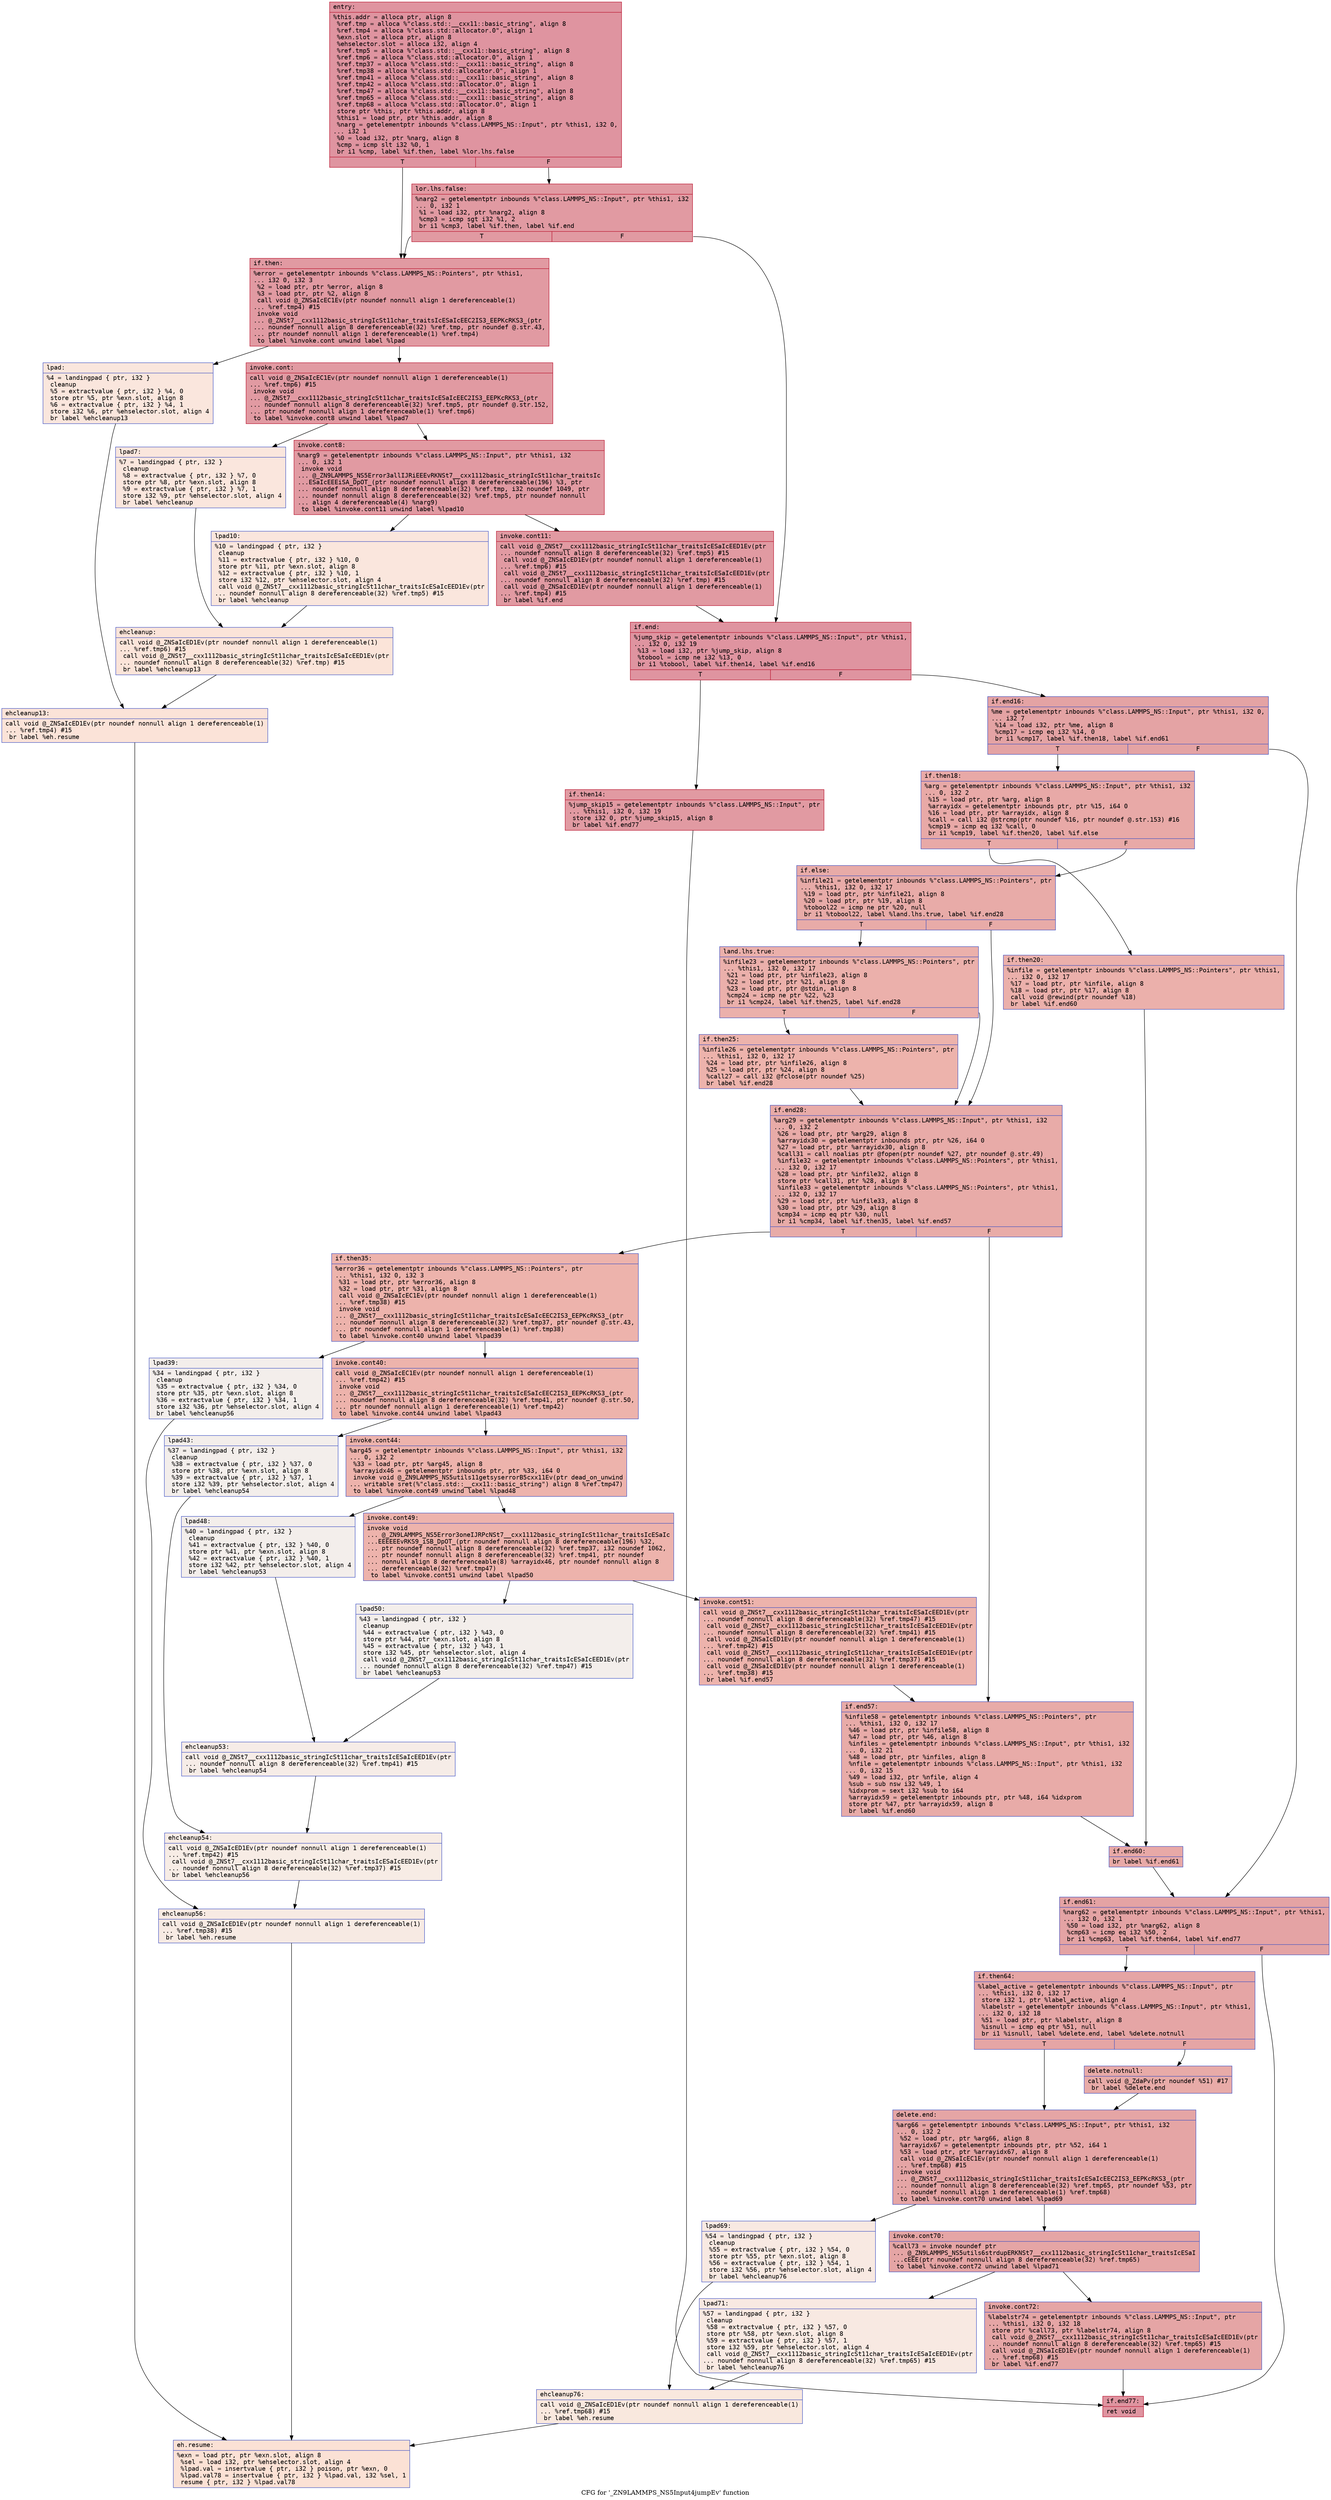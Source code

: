 digraph "CFG for '_ZN9LAMMPS_NS5Input4jumpEv' function" {
	label="CFG for '_ZN9LAMMPS_NS5Input4jumpEv' function";

	Node0x5628735e05b0 [shape=record,color="#b70d28ff", style=filled, fillcolor="#b70d2870" fontname="Courier",label="{entry:\l|  %this.addr = alloca ptr, align 8\l  %ref.tmp = alloca %\"class.std::__cxx11::basic_string\", align 8\l  %ref.tmp4 = alloca %\"class.std::allocator.0\", align 1\l  %exn.slot = alloca ptr, align 8\l  %ehselector.slot = alloca i32, align 4\l  %ref.tmp5 = alloca %\"class.std::__cxx11::basic_string\", align 8\l  %ref.tmp6 = alloca %\"class.std::allocator.0\", align 1\l  %ref.tmp37 = alloca %\"class.std::__cxx11::basic_string\", align 8\l  %ref.tmp38 = alloca %\"class.std::allocator.0\", align 1\l  %ref.tmp41 = alloca %\"class.std::__cxx11::basic_string\", align 8\l  %ref.tmp42 = alloca %\"class.std::allocator.0\", align 1\l  %ref.tmp47 = alloca %\"class.std::__cxx11::basic_string\", align 8\l  %ref.tmp65 = alloca %\"class.std::__cxx11::basic_string\", align 8\l  %ref.tmp68 = alloca %\"class.std::allocator.0\", align 1\l  store ptr %this, ptr %this.addr, align 8\l  %this1 = load ptr, ptr %this.addr, align 8\l  %narg = getelementptr inbounds %\"class.LAMMPS_NS::Input\", ptr %this1, i32 0,\l... i32 1\l  %0 = load i32, ptr %narg, align 8\l  %cmp = icmp slt i32 %0, 1\l  br i1 %cmp, label %if.then, label %lor.lhs.false\l|{<s0>T|<s1>F}}"];
	Node0x5628735e05b0:s0 -> Node0x5628735e44c0[tooltip="entry -> if.then\nProbability 37.50%" ];
	Node0x5628735e05b0:s1 -> Node0x5628735e4530[tooltip="entry -> lor.lhs.false\nProbability 62.50%" ];
	Node0x5628735e4530 [shape=record,color="#b70d28ff", style=filled, fillcolor="#bb1b2c70" fontname="Courier",label="{lor.lhs.false:\l|  %narg2 = getelementptr inbounds %\"class.LAMMPS_NS::Input\", ptr %this1, i32\l... 0, i32 1\l  %1 = load i32, ptr %narg2, align 8\l  %cmp3 = icmp sgt i32 %1, 2\l  br i1 %cmp3, label %if.then, label %if.end\l|{<s0>T|<s1>F}}"];
	Node0x5628735e4530:s0 -> Node0x5628735e44c0[tooltip="lor.lhs.false -> if.then\nProbability 50.00%" ];
	Node0x5628735e4530:s1 -> Node0x5628735e4870[tooltip="lor.lhs.false -> if.end\nProbability 50.00%" ];
	Node0x5628735e44c0 [shape=record,color="#b70d28ff", style=filled, fillcolor="#bb1b2c70" fontname="Courier",label="{if.then:\l|  %error = getelementptr inbounds %\"class.LAMMPS_NS::Pointers\", ptr %this1,\l... i32 0, i32 3\l  %2 = load ptr, ptr %error, align 8\l  %3 = load ptr, ptr %2, align 8\l  call void @_ZNSaIcEC1Ev(ptr noundef nonnull align 1 dereferenceable(1)\l... %ref.tmp4) #15\l  invoke void\l... @_ZNSt7__cxx1112basic_stringIcSt11char_traitsIcESaIcEEC2IS3_EEPKcRKS3_(ptr\l... noundef nonnull align 8 dereferenceable(32) %ref.tmp, ptr noundef @.str.43,\l... ptr noundef nonnull align 1 dereferenceable(1) %ref.tmp4)\l          to label %invoke.cont unwind label %lpad\l}"];
	Node0x5628735e44c0 -> Node0x5628735e4e80[tooltip="if.then -> invoke.cont\nProbability 100.00%" ];
	Node0x5628735e44c0 -> Node0x5628735e4f00[tooltip="if.then -> lpad\nProbability 0.00%" ];
	Node0x5628735e4e80 [shape=record,color="#b70d28ff", style=filled, fillcolor="#bb1b2c70" fontname="Courier",label="{invoke.cont:\l|  call void @_ZNSaIcEC1Ev(ptr noundef nonnull align 1 dereferenceable(1)\l... %ref.tmp6) #15\l  invoke void\l... @_ZNSt7__cxx1112basic_stringIcSt11char_traitsIcESaIcEEC2IS3_EEPKcRKS3_(ptr\l... noundef nonnull align 8 dereferenceable(32) %ref.tmp5, ptr noundef @.str.152,\l... ptr noundef nonnull align 1 dereferenceable(1) %ref.tmp6)\l          to label %invoke.cont8 unwind label %lpad7\l}"];
	Node0x5628735e4e80 -> Node0x5628735e5220[tooltip="invoke.cont -> invoke.cont8\nProbability 100.00%" ];
	Node0x5628735e4e80 -> Node0x5628735e5270[tooltip="invoke.cont -> lpad7\nProbability 0.00%" ];
	Node0x5628735e5220 [shape=record,color="#b70d28ff", style=filled, fillcolor="#bb1b2c70" fontname="Courier",label="{invoke.cont8:\l|  %narg9 = getelementptr inbounds %\"class.LAMMPS_NS::Input\", ptr %this1, i32\l... 0, i32 1\l  invoke void\l... @_ZN9LAMMPS_NS5Error3allIJRiEEEvRKNSt7__cxx1112basic_stringIcSt11char_traitsIc\l...ESaIcEEEiSA_DpOT_(ptr noundef nonnull align 8 dereferenceable(196) %3, ptr\l... noundef nonnull align 8 dereferenceable(32) %ref.tmp, i32 noundef 1049, ptr\l... noundef nonnull align 8 dereferenceable(32) %ref.tmp5, ptr noundef nonnull\l... align 4 dereferenceable(4) %narg9)\l          to label %invoke.cont11 unwind label %lpad10\l}"];
	Node0x5628735e5220 -> Node0x5628735e51d0[tooltip="invoke.cont8 -> invoke.cont11\nProbability 100.00%" ];
	Node0x5628735e5220 -> Node0x5628735e5600[tooltip="invoke.cont8 -> lpad10\nProbability 0.00%" ];
	Node0x5628735e51d0 [shape=record,color="#b70d28ff", style=filled, fillcolor="#bb1b2c70" fontname="Courier",label="{invoke.cont11:\l|  call void @_ZNSt7__cxx1112basic_stringIcSt11char_traitsIcESaIcEED1Ev(ptr\l... noundef nonnull align 8 dereferenceable(32) %ref.tmp5) #15\l  call void @_ZNSaIcED1Ev(ptr noundef nonnull align 1 dereferenceable(1)\l... %ref.tmp6) #15\l  call void @_ZNSt7__cxx1112basic_stringIcSt11char_traitsIcESaIcEED1Ev(ptr\l... noundef nonnull align 8 dereferenceable(32) %ref.tmp) #15\l  call void @_ZNSaIcED1Ev(ptr noundef nonnull align 1 dereferenceable(1)\l... %ref.tmp4) #15\l  br label %if.end\l}"];
	Node0x5628735e51d0 -> Node0x5628735e4870[tooltip="invoke.cont11 -> if.end\nProbability 100.00%" ];
	Node0x5628735e4f00 [shape=record,color="#3d50c3ff", style=filled, fillcolor="#f3c7b170" fontname="Courier",label="{lpad:\l|  %4 = landingpad \{ ptr, i32 \}\l          cleanup\l  %5 = extractvalue \{ ptr, i32 \} %4, 0\l  store ptr %5, ptr %exn.slot, align 8\l  %6 = extractvalue \{ ptr, i32 \} %4, 1\l  store i32 %6, ptr %ehselector.slot, align 4\l  br label %ehcleanup13\l}"];
	Node0x5628735e4f00 -> Node0x5628735e5f60[tooltip="lpad -> ehcleanup13\nProbability 100.00%" ];
	Node0x5628735e5270 [shape=record,color="#3d50c3ff", style=filled, fillcolor="#f3c7b170" fontname="Courier",label="{lpad7:\l|  %7 = landingpad \{ ptr, i32 \}\l          cleanup\l  %8 = extractvalue \{ ptr, i32 \} %7, 0\l  store ptr %8, ptr %exn.slot, align 8\l  %9 = extractvalue \{ ptr, i32 \} %7, 1\l  store i32 %9, ptr %ehselector.slot, align 4\l  br label %ehcleanup\l}"];
	Node0x5628735e5270 -> Node0x5628735e6260[tooltip="lpad7 -> ehcleanup\nProbability 100.00%" ];
	Node0x5628735e5600 [shape=record,color="#3d50c3ff", style=filled, fillcolor="#f3c7b170" fontname="Courier",label="{lpad10:\l|  %10 = landingpad \{ ptr, i32 \}\l          cleanup\l  %11 = extractvalue \{ ptr, i32 \} %10, 0\l  store ptr %11, ptr %exn.slot, align 8\l  %12 = extractvalue \{ ptr, i32 \} %10, 1\l  store i32 %12, ptr %ehselector.slot, align 4\l  call void @_ZNSt7__cxx1112basic_stringIcSt11char_traitsIcESaIcEED1Ev(ptr\l... noundef nonnull align 8 dereferenceable(32) %ref.tmp5) #15\l  br label %ehcleanup\l}"];
	Node0x5628735e5600 -> Node0x5628735e6260[tooltip="lpad10 -> ehcleanup\nProbability 100.00%" ];
	Node0x5628735e6260 [shape=record,color="#3d50c3ff", style=filled, fillcolor="#f5c1a970" fontname="Courier",label="{ehcleanup:\l|  call void @_ZNSaIcED1Ev(ptr noundef nonnull align 1 dereferenceable(1)\l... %ref.tmp6) #15\l  call void @_ZNSt7__cxx1112basic_stringIcSt11char_traitsIcESaIcEED1Ev(ptr\l... noundef nonnull align 8 dereferenceable(32) %ref.tmp) #15\l  br label %ehcleanup13\l}"];
	Node0x5628735e6260 -> Node0x5628735e5f60[tooltip="ehcleanup -> ehcleanup13\nProbability 100.00%" ];
	Node0x5628735e5f60 [shape=record,color="#3d50c3ff", style=filled, fillcolor="#f6bfa670" fontname="Courier",label="{ehcleanup13:\l|  call void @_ZNSaIcED1Ev(ptr noundef nonnull align 1 dereferenceable(1)\l... %ref.tmp4) #15\l  br label %eh.resume\l}"];
	Node0x5628735e5f60 -> Node0x5628735e6b10[tooltip="ehcleanup13 -> eh.resume\nProbability 100.00%" ];
	Node0x5628735e4870 [shape=record,color="#b70d28ff", style=filled, fillcolor="#b70d2870" fontname="Courier",label="{if.end:\l|  %jump_skip = getelementptr inbounds %\"class.LAMMPS_NS::Input\", ptr %this1,\l... i32 0, i32 19\l  %13 = load i32, ptr %jump_skip, align 8\l  %tobool = icmp ne i32 %13, 0\l  br i1 %tobool, label %if.then14, label %if.end16\l|{<s0>T|<s1>F}}"];
	Node0x5628735e4870:s0 -> Node0x5628735e6dd0[tooltip="if.end -> if.then14\nProbability 62.50%" ];
	Node0x5628735e4870:s1 -> Node0x5628735e6e50[tooltip="if.end -> if.end16\nProbability 37.50%" ];
	Node0x5628735e6dd0 [shape=record,color="#b70d28ff", style=filled, fillcolor="#bb1b2c70" fontname="Courier",label="{if.then14:\l|  %jump_skip15 = getelementptr inbounds %\"class.LAMMPS_NS::Input\", ptr\l... %this1, i32 0, i32 19\l  store i32 0, ptr %jump_skip15, align 8\l  br label %if.end77\l}"];
	Node0x5628735e6dd0 -> Node0x5628735e7110[tooltip="if.then14 -> if.end77\nProbability 100.00%" ];
	Node0x5628735e6e50 [shape=record,color="#3d50c3ff", style=filled, fillcolor="#c32e3170" fontname="Courier",label="{if.end16:\l|  %me = getelementptr inbounds %\"class.LAMMPS_NS::Input\", ptr %this1, i32 0,\l... i32 7\l  %14 = load i32, ptr %me, align 8\l  %cmp17 = icmp eq i32 %14, 0\l  br i1 %cmp17, label %if.then18, label %if.end61\l|{<s0>T|<s1>F}}"];
	Node0x5628735e6e50:s0 -> Node0x5628735e7410[tooltip="if.end16 -> if.then18\nProbability 37.50%" ];
	Node0x5628735e6e50:s1 -> Node0x5628735e7490[tooltip="if.end16 -> if.end61\nProbability 62.50%" ];
	Node0x5628735e7410 [shape=record,color="#3d50c3ff", style=filled, fillcolor="#ca3b3770" fontname="Courier",label="{if.then18:\l|  %arg = getelementptr inbounds %\"class.LAMMPS_NS::Input\", ptr %this1, i32\l... 0, i32 2\l  %15 = load ptr, ptr %arg, align 8\l  %arrayidx = getelementptr inbounds ptr, ptr %15, i64 0\l  %16 = load ptr, ptr %arrayidx, align 8\l  %call = call i32 @strcmp(ptr noundef %16, ptr noundef @.str.153) #16\l  %cmp19 = icmp eq i32 %call, 0\l  br i1 %cmp19, label %if.then20, label %if.else\l|{<s0>T|<s1>F}}"];
	Node0x5628735e7410:s0 -> Node0x5628735e4a70[tooltip="if.then18 -> if.then20\nProbability 37.50%" ];
	Node0x5628735e7410:s1 -> Node0x5628735e4af0[tooltip="if.then18 -> if.else\nProbability 62.50%" ];
	Node0x5628735e4a70 [shape=record,color="#3d50c3ff", style=filled, fillcolor="#d24b4070" fontname="Courier",label="{if.then20:\l|  %infile = getelementptr inbounds %\"class.LAMMPS_NS::Pointers\", ptr %this1,\l... i32 0, i32 17\l  %17 = load ptr, ptr %infile, align 8\l  %18 = load ptr, ptr %17, align 8\l  call void @rewind(ptr noundef %18)\l  br label %if.end60\l}"];
	Node0x5628735e4a70 -> Node0x5628735e8300[tooltip="if.then20 -> if.end60\nProbability 100.00%" ];
	Node0x5628735e4af0 [shape=record,color="#3d50c3ff", style=filled, fillcolor="#cc403a70" fontname="Courier",label="{if.else:\l|  %infile21 = getelementptr inbounds %\"class.LAMMPS_NS::Pointers\", ptr\l... %this1, i32 0, i32 17\l  %19 = load ptr, ptr %infile21, align 8\l  %20 = load ptr, ptr %19, align 8\l  %tobool22 = icmp ne ptr %20, null\l  br i1 %tobool22, label %land.lhs.true, label %if.end28\l|{<s0>T|<s1>F}}"];
	Node0x5628735e4af0:s0 -> Node0x5628735e8700[tooltip="if.else -> land.lhs.true\nProbability 62.50%" ];
	Node0x5628735e4af0:s1 -> Node0x5628735e8780[tooltip="if.else -> if.end28\nProbability 37.50%" ];
	Node0x5628735e8700 [shape=record,color="#3d50c3ff", style=filled, fillcolor="#d24b4070" fontname="Courier",label="{land.lhs.true:\l|  %infile23 = getelementptr inbounds %\"class.LAMMPS_NS::Pointers\", ptr\l... %this1, i32 0, i32 17\l  %21 = load ptr, ptr %infile23, align 8\l  %22 = load ptr, ptr %21, align 8\l  %23 = load ptr, ptr @stdin, align 8\l  %cmp24 = icmp ne ptr %22, %23\l  br i1 %cmp24, label %if.then25, label %if.end28\l|{<s0>T|<s1>F}}"];
	Node0x5628735e8700:s0 -> Node0x5628735e8c10[tooltip="land.lhs.true -> if.then25\nProbability 62.50%" ];
	Node0x5628735e8700:s1 -> Node0x5628735e8780[tooltip="land.lhs.true -> if.end28\nProbability 37.50%" ];
	Node0x5628735e8c10 [shape=record,color="#3d50c3ff", style=filled, fillcolor="#d6524470" fontname="Courier",label="{if.then25:\l|  %infile26 = getelementptr inbounds %\"class.LAMMPS_NS::Pointers\", ptr\l... %this1, i32 0, i32 17\l  %24 = load ptr, ptr %infile26, align 8\l  %25 = load ptr, ptr %24, align 8\l  %call27 = call i32 @fclose(ptr noundef %25)\l  br label %if.end28\l}"];
	Node0x5628735e8c10 -> Node0x5628735e8780[tooltip="if.then25 -> if.end28\nProbability 100.00%" ];
	Node0x5628735e8780 [shape=record,color="#3d50c3ff", style=filled, fillcolor="#cc403a70" fontname="Courier",label="{if.end28:\l|  %arg29 = getelementptr inbounds %\"class.LAMMPS_NS::Input\", ptr %this1, i32\l... 0, i32 2\l  %26 = load ptr, ptr %arg29, align 8\l  %arrayidx30 = getelementptr inbounds ptr, ptr %26, i64 0\l  %27 = load ptr, ptr %arrayidx30, align 8\l  %call31 = call noalias ptr @fopen(ptr noundef %27, ptr noundef @.str.49)\l  %infile32 = getelementptr inbounds %\"class.LAMMPS_NS::Pointers\", ptr %this1,\l... i32 0, i32 17\l  %28 = load ptr, ptr %infile32, align 8\l  store ptr %call31, ptr %28, align 8\l  %infile33 = getelementptr inbounds %\"class.LAMMPS_NS::Pointers\", ptr %this1,\l... i32 0, i32 17\l  %29 = load ptr, ptr %infile33, align 8\l  %30 = load ptr, ptr %29, align 8\l  %cmp34 = icmp eq ptr %30, null\l  br i1 %cmp34, label %if.then35, label %if.end57\l|{<s0>T|<s1>F}}"];
	Node0x5628735e8780:s0 -> Node0x5628735e9920[tooltip="if.end28 -> if.then35\nProbability 37.50%" ];
	Node0x5628735e8780:s1 -> Node0x5628735e99a0[tooltip="if.end28 -> if.end57\nProbability 62.50%" ];
	Node0x5628735e9920 [shape=record,color="#3d50c3ff", style=filled, fillcolor="#d6524470" fontname="Courier",label="{if.then35:\l|  %error36 = getelementptr inbounds %\"class.LAMMPS_NS::Pointers\", ptr\l... %this1, i32 0, i32 3\l  %31 = load ptr, ptr %error36, align 8\l  %32 = load ptr, ptr %31, align 8\l  call void @_ZNSaIcEC1Ev(ptr noundef nonnull align 1 dereferenceable(1)\l... %ref.tmp38) #15\l  invoke void\l... @_ZNSt7__cxx1112basic_stringIcSt11char_traitsIcESaIcEEC2IS3_EEPKcRKS3_(ptr\l... noundef nonnull align 8 dereferenceable(32) %ref.tmp37, ptr noundef @.str.43,\l... ptr noundef nonnull align 1 dereferenceable(1) %ref.tmp38)\l          to label %invoke.cont40 unwind label %lpad39\l}"];
	Node0x5628735e9920 -> Node0x5628735e9e30[tooltip="if.then35 -> invoke.cont40\nProbability 100.00%" ];
	Node0x5628735e9920 -> Node0x5628735e9eb0[tooltip="if.then35 -> lpad39\nProbability 0.00%" ];
	Node0x5628735e9e30 [shape=record,color="#3d50c3ff", style=filled, fillcolor="#d6524470" fontname="Courier",label="{invoke.cont40:\l|  call void @_ZNSaIcEC1Ev(ptr noundef nonnull align 1 dereferenceable(1)\l... %ref.tmp42) #15\l  invoke void\l... @_ZNSt7__cxx1112basic_stringIcSt11char_traitsIcESaIcEEC2IS3_EEPKcRKS3_(ptr\l... noundef nonnull align 8 dereferenceable(32) %ref.tmp41, ptr noundef @.str.50,\l... ptr noundef nonnull align 1 dereferenceable(1) %ref.tmp42)\l          to label %invoke.cont44 unwind label %lpad43\l}"];
	Node0x5628735e9e30 -> Node0x5628735ea230[tooltip="invoke.cont40 -> invoke.cont44\nProbability 100.00%" ];
	Node0x5628735e9e30 -> Node0x5628735ea280[tooltip="invoke.cont40 -> lpad43\nProbability 0.00%" ];
	Node0x5628735ea230 [shape=record,color="#3d50c3ff", style=filled, fillcolor="#d6524470" fontname="Courier",label="{invoke.cont44:\l|  %arg45 = getelementptr inbounds %\"class.LAMMPS_NS::Input\", ptr %this1, i32\l... 0, i32 2\l  %33 = load ptr, ptr %arg45, align 8\l  %arrayidx46 = getelementptr inbounds ptr, ptr %33, i64 0\l  invoke void @_ZN9LAMMPS_NS5utils11getsyserrorB5cxx11Ev(ptr dead_on_unwind\l... writable sret(%\"class.std::__cxx11::basic_string\") align 8 %ref.tmp47)\l          to label %invoke.cont49 unwind label %lpad48\l}"];
	Node0x5628735ea230 -> Node0x5628735ea1e0[tooltip="invoke.cont44 -> invoke.cont49\nProbability 100.00%" ];
	Node0x5628735ea230 -> Node0x5628735ea720[tooltip="invoke.cont44 -> lpad48\nProbability 0.00%" ];
	Node0x5628735ea1e0 [shape=record,color="#3d50c3ff", style=filled, fillcolor="#d6524470" fontname="Courier",label="{invoke.cont49:\l|  invoke void\l... @_ZN9LAMMPS_NS5Error3oneIJRPcNSt7__cxx1112basic_stringIcSt11char_traitsIcESaIc\l...EEEEEEvRKS9_iSB_DpOT_(ptr noundef nonnull align 8 dereferenceable(196) %32,\l... ptr noundef nonnull align 8 dereferenceable(32) %ref.tmp37, i32 noundef 1062,\l... ptr noundef nonnull align 8 dereferenceable(32) %ref.tmp41, ptr noundef\l... nonnull align 8 dereferenceable(8) %arrayidx46, ptr noundef nonnull align 8\l... dereferenceable(32) %ref.tmp47)\l          to label %invoke.cont51 unwind label %lpad50\l}"];
	Node0x5628735ea1e0 -> Node0x5628735ea920[tooltip="invoke.cont49 -> invoke.cont51\nProbability 100.00%" ];
	Node0x5628735ea1e0 -> Node0x5628735ea9a0[tooltip="invoke.cont49 -> lpad50\nProbability 0.00%" ];
	Node0x5628735ea920 [shape=record,color="#3d50c3ff", style=filled, fillcolor="#d6524470" fontname="Courier",label="{invoke.cont51:\l|  call void @_ZNSt7__cxx1112basic_stringIcSt11char_traitsIcESaIcEED1Ev(ptr\l... noundef nonnull align 8 dereferenceable(32) %ref.tmp47) #15\l  call void @_ZNSt7__cxx1112basic_stringIcSt11char_traitsIcESaIcEED1Ev(ptr\l... noundef nonnull align 8 dereferenceable(32) %ref.tmp41) #15\l  call void @_ZNSaIcED1Ev(ptr noundef nonnull align 1 dereferenceable(1)\l... %ref.tmp42) #15\l  call void @_ZNSt7__cxx1112basic_stringIcSt11char_traitsIcESaIcEED1Ev(ptr\l... noundef nonnull align 8 dereferenceable(32) %ref.tmp37) #15\l  call void @_ZNSaIcED1Ev(ptr noundef nonnull align 1 dereferenceable(1)\l... %ref.tmp38) #15\l  br label %if.end57\l}"];
	Node0x5628735ea920 -> Node0x5628735e99a0[tooltip="invoke.cont51 -> if.end57\nProbability 100.00%" ];
	Node0x5628735e9eb0 [shape=record,color="#3d50c3ff", style=filled, fillcolor="#e5d8d170" fontname="Courier",label="{lpad39:\l|  %34 = landingpad \{ ptr, i32 \}\l          cleanup\l  %35 = extractvalue \{ ptr, i32 \} %34, 0\l  store ptr %35, ptr %exn.slot, align 8\l  %36 = extractvalue \{ ptr, i32 \} %34, 1\l  store i32 %36, ptr %ehselector.slot, align 4\l  br label %ehcleanup56\l}"];
	Node0x5628735e9eb0 -> Node0x5628735eb490[tooltip="lpad39 -> ehcleanup56\nProbability 100.00%" ];
	Node0x5628735ea280 [shape=record,color="#3d50c3ff", style=filled, fillcolor="#e5d8d170" fontname="Courier",label="{lpad43:\l|  %37 = landingpad \{ ptr, i32 \}\l          cleanup\l  %38 = extractvalue \{ ptr, i32 \} %37, 0\l  store ptr %38, ptr %exn.slot, align 8\l  %39 = extractvalue \{ ptr, i32 \} %37, 1\l  store i32 %39, ptr %ehselector.slot, align 4\l  br label %ehcleanup54\l}"];
	Node0x5628735ea280 -> Node0x5628735eb790[tooltip="lpad43 -> ehcleanup54\nProbability 100.00%" ];
	Node0x5628735ea720 [shape=record,color="#3d50c3ff", style=filled, fillcolor="#e5d8d170" fontname="Courier",label="{lpad48:\l|  %40 = landingpad \{ ptr, i32 \}\l          cleanup\l  %41 = extractvalue \{ ptr, i32 \} %40, 0\l  store ptr %41, ptr %exn.slot, align 8\l  %42 = extractvalue \{ ptr, i32 \} %40, 1\l  store i32 %42, ptr %ehselector.slot, align 4\l  br label %ehcleanup53\l}"];
	Node0x5628735ea720 -> Node0x5628735ebb60[tooltip="lpad48 -> ehcleanup53\nProbability 100.00%" ];
	Node0x5628735ea9a0 [shape=record,color="#3d50c3ff", style=filled, fillcolor="#e5d8d170" fontname="Courier",label="{lpad50:\l|  %43 = landingpad \{ ptr, i32 \}\l          cleanup\l  %44 = extractvalue \{ ptr, i32 \} %43, 0\l  store ptr %44, ptr %exn.slot, align 8\l  %45 = extractvalue \{ ptr, i32 \} %43, 1\l  store i32 %45, ptr %ehselector.slot, align 4\l  call void @_ZNSt7__cxx1112basic_stringIcSt11char_traitsIcESaIcEED1Ev(ptr\l... noundef nonnull align 8 dereferenceable(32) %ref.tmp47) #15\l  br label %ehcleanup53\l}"];
	Node0x5628735ea9a0 -> Node0x5628735ebb60[tooltip="lpad50 -> ehcleanup53\nProbability 100.00%" ];
	Node0x5628735ebb60 [shape=record,color="#3d50c3ff", style=filled, fillcolor="#ead5c970" fontname="Courier",label="{ehcleanup53:\l|  call void @_ZNSt7__cxx1112basic_stringIcSt11char_traitsIcESaIcEED1Ev(ptr\l... noundef nonnull align 8 dereferenceable(32) %ref.tmp41) #15\l  br label %ehcleanup54\l}"];
	Node0x5628735ebb60 -> Node0x5628735eb790[tooltip="ehcleanup53 -> ehcleanup54\nProbability 100.00%" ];
	Node0x5628735eb790 [shape=record,color="#3d50c3ff", style=filled, fillcolor="#ecd3c570" fontname="Courier",label="{ehcleanup54:\l|  call void @_ZNSaIcED1Ev(ptr noundef nonnull align 1 dereferenceable(1)\l... %ref.tmp42) #15\l  call void @_ZNSt7__cxx1112basic_stringIcSt11char_traitsIcESaIcEED1Ev(ptr\l... noundef nonnull align 8 dereferenceable(32) %ref.tmp37) #15\l  br label %ehcleanup56\l}"];
	Node0x5628735eb790 -> Node0x5628735eb490[tooltip="ehcleanup54 -> ehcleanup56\nProbability 100.00%" ];
	Node0x5628735eb490 [shape=record,color="#3d50c3ff", style=filled, fillcolor="#eed0c070" fontname="Courier",label="{ehcleanup56:\l|  call void @_ZNSaIcED1Ev(ptr noundef nonnull align 1 dereferenceable(1)\l... %ref.tmp38) #15\l  br label %eh.resume\l}"];
	Node0x5628735eb490 -> Node0x5628735e6b10[tooltip="ehcleanup56 -> eh.resume\nProbability 100.00%" ];
	Node0x5628735e99a0 [shape=record,color="#3d50c3ff", style=filled, fillcolor="#cc403a70" fontname="Courier",label="{if.end57:\l|  %infile58 = getelementptr inbounds %\"class.LAMMPS_NS::Pointers\", ptr\l... %this1, i32 0, i32 17\l  %46 = load ptr, ptr %infile58, align 8\l  %47 = load ptr, ptr %46, align 8\l  %infiles = getelementptr inbounds %\"class.LAMMPS_NS::Input\", ptr %this1, i32\l... 0, i32 21\l  %48 = load ptr, ptr %infiles, align 8\l  %nfile = getelementptr inbounds %\"class.LAMMPS_NS::Input\", ptr %this1, i32\l... 0, i32 15\l  %49 = load i32, ptr %nfile, align 4\l  %sub = sub nsw i32 %49, 1\l  %idxprom = sext i32 %sub to i64\l  %arrayidx59 = getelementptr inbounds ptr, ptr %48, i64 %idxprom\l  store ptr %47, ptr %arrayidx59, align 8\l  br label %if.end60\l}"];
	Node0x5628735e99a0 -> Node0x5628735e8300[tooltip="if.end57 -> if.end60\nProbability 100.00%" ];
	Node0x5628735e8300 [shape=record,color="#3d50c3ff", style=filled, fillcolor="#ca3b3770" fontname="Courier",label="{if.end60:\l|  br label %if.end61\l}"];
	Node0x5628735e8300 -> Node0x5628735e7490[tooltip="if.end60 -> if.end61\nProbability 100.00%" ];
	Node0x5628735e7490 [shape=record,color="#3d50c3ff", style=filled, fillcolor="#c32e3170" fontname="Courier",label="{if.end61:\l|  %narg62 = getelementptr inbounds %\"class.LAMMPS_NS::Input\", ptr %this1,\l... i32 0, i32 1\l  %50 = load i32, ptr %narg62, align 8\l  %cmp63 = icmp eq i32 %50, 2\l  br i1 %cmp63, label %if.then64, label %if.end77\l|{<s0>T|<s1>F}}"];
	Node0x5628735e7490:s0 -> Node0x5628735ed870[tooltip="if.end61 -> if.then64\nProbability 50.00%" ];
	Node0x5628735e7490:s1 -> Node0x5628735e7110[tooltip="if.end61 -> if.end77\nProbability 50.00%" ];
	Node0x5628735ed870 [shape=record,color="#3d50c3ff", style=filled, fillcolor="#c5333470" fontname="Courier",label="{if.then64:\l|  %label_active = getelementptr inbounds %\"class.LAMMPS_NS::Input\", ptr\l... %this1, i32 0, i32 17\l  store i32 1, ptr %label_active, align 4\l  %labelstr = getelementptr inbounds %\"class.LAMMPS_NS::Input\", ptr %this1,\l... i32 0, i32 18\l  %51 = load ptr, ptr %labelstr, align 8\l  %isnull = icmp eq ptr %51, null\l  br i1 %isnull, label %delete.end, label %delete.notnull\l|{<s0>T|<s1>F}}"];
	Node0x5628735ed870:s0 -> Node0x5628735edd50[tooltip="if.then64 -> delete.end\nProbability 37.50%" ];
	Node0x5628735ed870:s1 -> Node0x5628735e7a70[tooltip="if.then64 -> delete.notnull\nProbability 62.50%" ];
	Node0x5628735e7a70 [shape=record,color="#3d50c3ff", style=filled, fillcolor="#cc403a70" fontname="Courier",label="{delete.notnull:\l|  call void @_ZdaPv(ptr noundef %51) #17\l  br label %delete.end\l}"];
	Node0x5628735e7a70 -> Node0x5628735edd50[tooltip="delete.notnull -> delete.end\nProbability 100.00%" ];
	Node0x5628735edd50 [shape=record,color="#3d50c3ff", style=filled, fillcolor="#c5333470" fontname="Courier",label="{delete.end:\l|  %arg66 = getelementptr inbounds %\"class.LAMMPS_NS::Input\", ptr %this1, i32\l... 0, i32 2\l  %52 = load ptr, ptr %arg66, align 8\l  %arrayidx67 = getelementptr inbounds ptr, ptr %52, i64 1\l  %53 = load ptr, ptr %arrayidx67, align 8\l  call void @_ZNSaIcEC1Ev(ptr noundef nonnull align 1 dereferenceable(1)\l... %ref.tmp68) #15\l  invoke void\l... @_ZNSt7__cxx1112basic_stringIcSt11char_traitsIcESaIcEEC2IS3_EEPKcRKS3_(ptr\l... noundef nonnull align 8 dereferenceable(32) %ref.tmp65, ptr noundef %53, ptr\l... noundef nonnull align 1 dereferenceable(1) %ref.tmp68)\l          to label %invoke.cont70 unwind label %lpad69\l}"];
	Node0x5628735edd50 -> Node0x5628735eeae0[tooltip="delete.end -> invoke.cont70\nProbability 100.00%" ];
	Node0x5628735edd50 -> Node0x5628735eeb30[tooltip="delete.end -> lpad69\nProbability 0.00%" ];
	Node0x5628735eeae0 [shape=record,color="#3d50c3ff", style=filled, fillcolor="#c5333470" fontname="Courier",label="{invoke.cont70:\l|  %call73 = invoke noundef ptr\l... @_ZN9LAMMPS_NS5utils6strdupERKNSt7__cxx1112basic_stringIcSt11char_traitsIcESaI\l...cEEE(ptr noundef nonnull align 8 dereferenceable(32) %ref.tmp65)\l          to label %invoke.cont72 unwind label %lpad71\l}"];
	Node0x5628735eeae0 -> Node0x5628735eea90[tooltip="invoke.cont70 -> invoke.cont72\nProbability 100.00%" ];
	Node0x5628735eeae0 -> Node0x5628735eed60[tooltip="invoke.cont70 -> lpad71\nProbability 0.00%" ];
	Node0x5628735eea90 [shape=record,color="#3d50c3ff", style=filled, fillcolor="#c5333470" fontname="Courier",label="{invoke.cont72:\l|  %labelstr74 = getelementptr inbounds %\"class.LAMMPS_NS::Input\", ptr\l... %this1, i32 0, i32 18\l  store ptr %call73, ptr %labelstr74, align 8\l  call void @_ZNSt7__cxx1112basic_stringIcSt11char_traitsIcESaIcEED1Ev(ptr\l... noundef nonnull align 8 dereferenceable(32) %ref.tmp65) #15\l  call void @_ZNSaIcED1Ev(ptr noundef nonnull align 1 dereferenceable(1)\l... %ref.tmp68) #15\l  br label %if.end77\l}"];
	Node0x5628735eea90 -> Node0x5628735e7110[tooltip="invoke.cont72 -> if.end77\nProbability 100.00%" ];
	Node0x5628735eeb30 [shape=record,color="#3d50c3ff", style=filled, fillcolor="#efcebd70" fontname="Courier",label="{lpad69:\l|  %54 = landingpad \{ ptr, i32 \}\l          cleanup\l  %55 = extractvalue \{ ptr, i32 \} %54, 0\l  store ptr %55, ptr %exn.slot, align 8\l  %56 = extractvalue \{ ptr, i32 \} %54, 1\l  store i32 %56, ptr %ehselector.slot, align 4\l  br label %ehcleanup76\l}"];
	Node0x5628735eeb30 -> Node0x5628735ef550[tooltip="lpad69 -> ehcleanup76\nProbability 100.00%" ];
	Node0x5628735eed60 [shape=record,color="#3d50c3ff", style=filled, fillcolor="#efcebd70" fontname="Courier",label="{lpad71:\l|  %57 = landingpad \{ ptr, i32 \}\l          cleanup\l  %58 = extractvalue \{ ptr, i32 \} %57, 0\l  store ptr %58, ptr %exn.slot, align 8\l  %59 = extractvalue \{ ptr, i32 \} %57, 1\l  store i32 %59, ptr %ehselector.slot, align 4\l  call void @_ZNSt7__cxx1112basic_stringIcSt11char_traitsIcESaIcEED1Ev(ptr\l... noundef nonnull align 8 dereferenceable(32) %ref.tmp65) #15\l  br label %ehcleanup76\l}"];
	Node0x5628735eed60 -> Node0x5628735ef550[tooltip="lpad71 -> ehcleanup76\nProbability 100.00%" ];
	Node0x5628735ef550 [shape=record,color="#3d50c3ff", style=filled, fillcolor="#f2cab570" fontname="Courier",label="{ehcleanup76:\l|  call void @_ZNSaIcED1Ev(ptr noundef nonnull align 1 dereferenceable(1)\l... %ref.tmp68) #15\l  br label %eh.resume\l}"];
	Node0x5628735ef550 -> Node0x5628735e6b10[tooltip="ehcleanup76 -> eh.resume\nProbability 100.00%" ];
	Node0x5628735e7110 [shape=record,color="#b70d28ff", style=filled, fillcolor="#b70d2870" fontname="Courier",label="{if.end77:\l|  ret void\l}"];
	Node0x5628735e6b10 [shape=record,color="#3d50c3ff", style=filled, fillcolor="#f7bca170" fontname="Courier",label="{eh.resume:\l|  %exn = load ptr, ptr %exn.slot, align 8\l  %sel = load i32, ptr %ehselector.slot, align 4\l  %lpad.val = insertvalue \{ ptr, i32 \} poison, ptr %exn, 0\l  %lpad.val78 = insertvalue \{ ptr, i32 \} %lpad.val, i32 %sel, 1\l  resume \{ ptr, i32 \} %lpad.val78\l}"];
}
